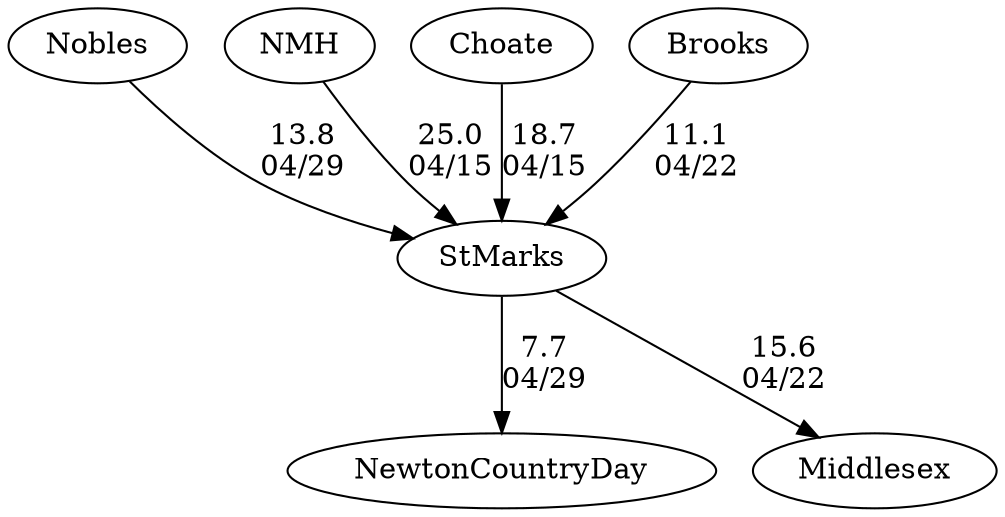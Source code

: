 digraph girls3foursStMarks {NewtonCountryDay [URL="girls3foursStMarksNewtonCountryDay.html"];Nobles [URL="girls3foursStMarksNobles.html"];NMH [URL="girls3foursStMarksNMH.html"];StMarks [URL="girls3foursStMarksStMarks.html"];Choate [URL="girls3foursStMarksChoate.html"];Brooks [URL="girls3foursStMarksBrooks.html"];Middlesex [URL="girls3foursStMarksMiddlesex.html"];Brooks -> StMarks[label="11.1
04/22", weight="89", tooltip="NEIRA Boys & Girls Fours,St. Marks vs. Brooks and Middlesex			
Distance: 1500m Conditions: A perfect day at Lake Quinsigamund, just gray enough for no pleasure boats and a tailwind that picked up a bit over the course of the racing period. Comments: Race order was G1-B4-G4-B3-G3-B2-G2-B1. Most races started a length over the line except for G2. Thank you to Brooks and Middlesex for coming to Worcester for some great racing.
None", URL="http://www.row2k.com/results/resultspage.cfm?UID=36741E74C58C544410744419A91809EC&cat=5", random="random"]; 
StMarks -> Middlesex[label="15.6
04/22", weight="85", tooltip="NEIRA Boys & Girls Fours,St. Marks vs. Brooks and Middlesex			
Distance: 1500m Conditions: A perfect day at Lake Quinsigamund, just gray enough for no pleasure boats and a tailwind that picked up a bit over the course of the racing period. Comments: Race order was G1-B4-G4-B3-G3-B2-G2-B1. Most races started a length over the line except for G2. Thank you to Brooks and Middlesex for coming to Worcester for some great racing.
None", URL="http://www.row2k.com/results/resultspage.cfm?UID=36741E74C58C544410744419A91809EC&cat=5", random="random"]; 
NMH -> StMarks[label="25.0
04/15", weight="75", tooltip="NEIRA Boys & Girls Fours,Worcester vs. Choate, St. Mark's, Northfield Mount Hermon, Bancroft			
Distance: Worcester Academy Conditions: Sunny with minimal wind and no chop. Comments: Referee: Paul Carabillo
A special thanks to Paul, all of the coaches, and the parents who made our opening foray into the Spring '23 season a memorable and enjoyable competition.
None", URL="http://www.row2k.com/results/resultspage.cfm?UID=EACEE7F329205F77F3F7014E85F30C2B&cat=5", random="random"]; 
Choate -> StMarks[label="18.7
04/15", weight="82", tooltip="NEIRA Boys & Girls Fours,Worcester vs. Choate, St. Mark's, Northfield Mount Hermon, Bancroft			
Distance: Worcester Academy Conditions: Sunny with minimal wind and no chop. Comments: Referee: Paul Carabillo
A special thanks to Paul, all of the coaches, and the parents who made our opening foray into the Spring '23 season a memorable and enjoyable competition.
None", URL="http://www.row2k.com/results/resultspage.cfm?UID=EACEE7F329205F77F3F7014E85F30C2B&cat=5", random="random"]; 
Nobles -> StMarks[label="13.8
04/29", weight="87", tooltip="NEIRA Boys & Girls Fours,St. Marks vs. Nobles, Brewster & NCDS			
Distance: 1500m Conditions: Great conditions on Lake Q - 8-10mph crosswind at beginning of races, tapering to 6-8mph by end of the racing. Very nice water. Comments: Races were started within 10m of the line (before or after), except for G1 which was over a boat length over the line. Thank you to all the visiting coaches who helped on the water today with timing and marshaling. The rain held off and we had a great afternoon of racing.
None", URL="http://www.row2k.com/results/resultspage.cfm?UID=ECC2D848FD3B652027FAF8EF8C359ADE&cat=5", random="random"]; 
StMarks -> NewtonCountryDay[label="7.7
04/29", weight="93", tooltip="NEIRA Boys & Girls Fours,St. Marks vs. Nobles, Brewster & NCDS			
Distance: 1500m Conditions: Great conditions on Lake Q - 8-10mph crosswind at beginning of races, tapering to 6-8mph by end of the racing. Very nice water. Comments: Races were started within 10m of the line (before or after), except for G1 which was over a boat length over the line. Thank you to all the visiting coaches who helped on the water today with timing and marshaling. The rain held off and we had a great afternoon of racing.
None", URL="http://www.row2k.com/results/resultspage.cfm?UID=ECC2D848FD3B652027FAF8EF8C359ADE&cat=5", random="random"]}